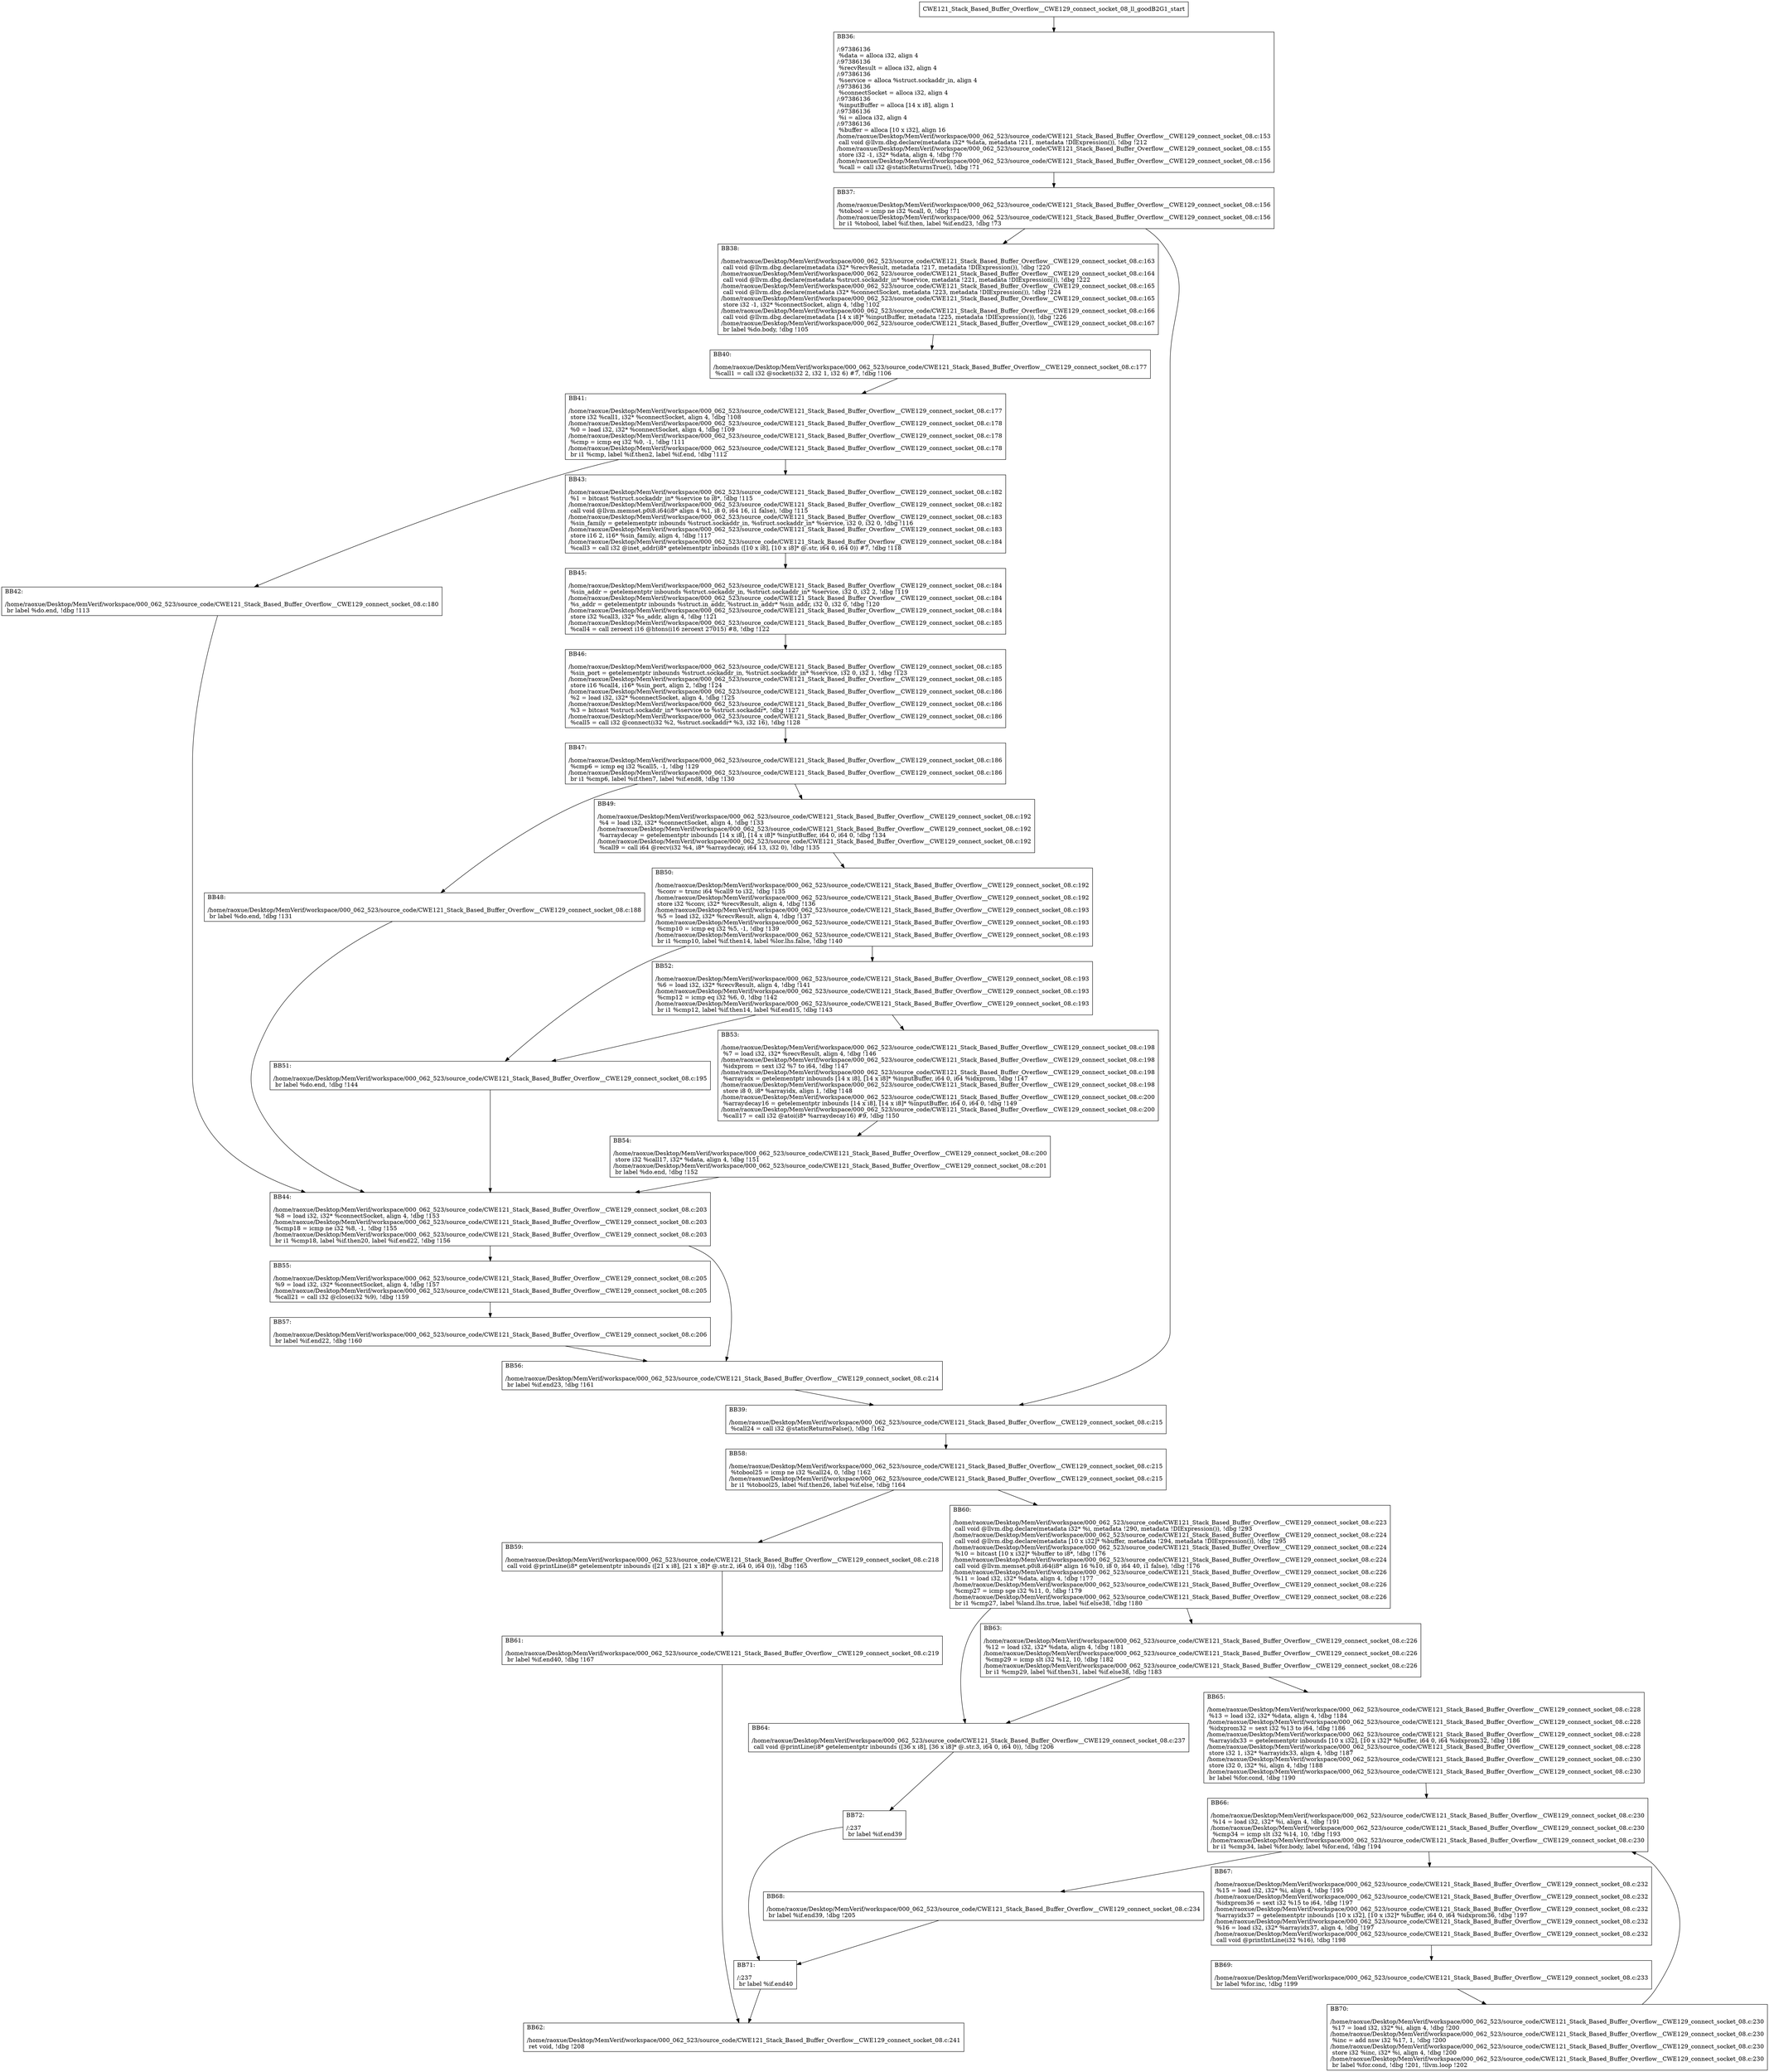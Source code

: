 digraph "CFG for'CWE121_Stack_Based_Buffer_Overflow__CWE129_connect_socket_08_ll_goodB2G1' function" {
	BBCWE121_Stack_Based_Buffer_Overflow__CWE129_connect_socket_08_ll_goodB2G1_start[shape=record,label="{CWE121_Stack_Based_Buffer_Overflow__CWE129_connect_socket_08_ll_goodB2G1_start}"];
	BBCWE121_Stack_Based_Buffer_Overflow__CWE129_connect_socket_08_ll_goodB2G1_start-> CWE121_Stack_Based_Buffer_Overflow__CWE129_connect_socket_08_ll_goodB2G1BB36;
	CWE121_Stack_Based_Buffer_Overflow__CWE129_connect_socket_08_ll_goodB2G1BB36 [shape=record, label="{BB36:\l\l/:97386136\l
  %data = alloca i32, align 4\l
/:97386136\l
  %recvResult = alloca i32, align 4\l
/:97386136\l
  %service = alloca %struct.sockaddr_in, align 4\l
/:97386136\l
  %connectSocket = alloca i32, align 4\l
/:97386136\l
  %inputBuffer = alloca [14 x i8], align 1\l
/:97386136\l
  %i = alloca i32, align 4\l
/:97386136\l
  %buffer = alloca [10 x i32], align 16\l
/home/raoxue/Desktop/MemVerif/workspace/000_062_523/source_code/CWE121_Stack_Based_Buffer_Overflow__CWE129_connect_socket_08.c:153\l
  call void @llvm.dbg.declare(metadata i32* %data, metadata !211, metadata !DIExpression()), !dbg !212\l
/home/raoxue/Desktop/MemVerif/workspace/000_062_523/source_code/CWE121_Stack_Based_Buffer_Overflow__CWE129_connect_socket_08.c:155\l
  store i32 -1, i32* %data, align 4, !dbg !70\l
/home/raoxue/Desktop/MemVerif/workspace/000_062_523/source_code/CWE121_Stack_Based_Buffer_Overflow__CWE129_connect_socket_08.c:156\l
  %call = call i32 @staticReturnsTrue(), !dbg !71\l
}"];
	CWE121_Stack_Based_Buffer_Overflow__CWE129_connect_socket_08_ll_goodB2G1BB36-> CWE121_Stack_Based_Buffer_Overflow__CWE129_connect_socket_08_ll_goodB2G1BB37;
	CWE121_Stack_Based_Buffer_Overflow__CWE129_connect_socket_08_ll_goodB2G1BB37 [shape=record, label="{BB37:\l\l/home/raoxue/Desktop/MemVerif/workspace/000_062_523/source_code/CWE121_Stack_Based_Buffer_Overflow__CWE129_connect_socket_08.c:156\l
  %tobool = icmp ne i32 %call, 0, !dbg !71\l
/home/raoxue/Desktop/MemVerif/workspace/000_062_523/source_code/CWE121_Stack_Based_Buffer_Overflow__CWE129_connect_socket_08.c:156\l
  br i1 %tobool, label %if.then, label %if.end23, !dbg !73\l
}"];
	CWE121_Stack_Based_Buffer_Overflow__CWE129_connect_socket_08_ll_goodB2G1BB37-> CWE121_Stack_Based_Buffer_Overflow__CWE129_connect_socket_08_ll_goodB2G1BB38;
	CWE121_Stack_Based_Buffer_Overflow__CWE129_connect_socket_08_ll_goodB2G1BB37-> CWE121_Stack_Based_Buffer_Overflow__CWE129_connect_socket_08_ll_goodB2G1BB39;
	CWE121_Stack_Based_Buffer_Overflow__CWE129_connect_socket_08_ll_goodB2G1BB38 [shape=record, label="{BB38:\l\l/home/raoxue/Desktop/MemVerif/workspace/000_062_523/source_code/CWE121_Stack_Based_Buffer_Overflow__CWE129_connect_socket_08.c:163\l
  call void @llvm.dbg.declare(metadata i32* %recvResult, metadata !217, metadata !DIExpression()), !dbg !220\l
/home/raoxue/Desktop/MemVerif/workspace/000_062_523/source_code/CWE121_Stack_Based_Buffer_Overflow__CWE129_connect_socket_08.c:164\l
  call void @llvm.dbg.declare(metadata %struct.sockaddr_in* %service, metadata !221, metadata !DIExpression()), !dbg !222\l
/home/raoxue/Desktop/MemVerif/workspace/000_062_523/source_code/CWE121_Stack_Based_Buffer_Overflow__CWE129_connect_socket_08.c:165\l
  call void @llvm.dbg.declare(metadata i32* %connectSocket, metadata !223, metadata !DIExpression()), !dbg !224\l
/home/raoxue/Desktop/MemVerif/workspace/000_062_523/source_code/CWE121_Stack_Based_Buffer_Overflow__CWE129_connect_socket_08.c:165\l
  store i32 -1, i32* %connectSocket, align 4, !dbg !102\l
/home/raoxue/Desktop/MemVerif/workspace/000_062_523/source_code/CWE121_Stack_Based_Buffer_Overflow__CWE129_connect_socket_08.c:166\l
  call void @llvm.dbg.declare(metadata [14 x i8]* %inputBuffer, metadata !225, metadata !DIExpression()), !dbg !226\l
/home/raoxue/Desktop/MemVerif/workspace/000_062_523/source_code/CWE121_Stack_Based_Buffer_Overflow__CWE129_connect_socket_08.c:167\l
  br label %do.body, !dbg !105\l
}"];
	CWE121_Stack_Based_Buffer_Overflow__CWE129_connect_socket_08_ll_goodB2G1BB38-> CWE121_Stack_Based_Buffer_Overflow__CWE129_connect_socket_08_ll_goodB2G1BB40;
	CWE121_Stack_Based_Buffer_Overflow__CWE129_connect_socket_08_ll_goodB2G1BB40 [shape=record, label="{BB40:\l\l/home/raoxue/Desktop/MemVerif/workspace/000_062_523/source_code/CWE121_Stack_Based_Buffer_Overflow__CWE129_connect_socket_08.c:177\l
  %call1 = call i32 @socket(i32 2, i32 1, i32 6) #7, !dbg !106\l
}"];
	CWE121_Stack_Based_Buffer_Overflow__CWE129_connect_socket_08_ll_goodB2G1BB40-> CWE121_Stack_Based_Buffer_Overflow__CWE129_connect_socket_08_ll_goodB2G1BB41;
	CWE121_Stack_Based_Buffer_Overflow__CWE129_connect_socket_08_ll_goodB2G1BB41 [shape=record, label="{BB41:\l\l/home/raoxue/Desktop/MemVerif/workspace/000_062_523/source_code/CWE121_Stack_Based_Buffer_Overflow__CWE129_connect_socket_08.c:177\l
  store i32 %call1, i32* %connectSocket, align 4, !dbg !108\l
/home/raoxue/Desktop/MemVerif/workspace/000_062_523/source_code/CWE121_Stack_Based_Buffer_Overflow__CWE129_connect_socket_08.c:178\l
  %0 = load i32, i32* %connectSocket, align 4, !dbg !109\l
/home/raoxue/Desktop/MemVerif/workspace/000_062_523/source_code/CWE121_Stack_Based_Buffer_Overflow__CWE129_connect_socket_08.c:178\l
  %cmp = icmp eq i32 %0, -1, !dbg !111\l
/home/raoxue/Desktop/MemVerif/workspace/000_062_523/source_code/CWE121_Stack_Based_Buffer_Overflow__CWE129_connect_socket_08.c:178\l
  br i1 %cmp, label %if.then2, label %if.end, !dbg !112\l
}"];
	CWE121_Stack_Based_Buffer_Overflow__CWE129_connect_socket_08_ll_goodB2G1BB41-> CWE121_Stack_Based_Buffer_Overflow__CWE129_connect_socket_08_ll_goodB2G1BB42;
	CWE121_Stack_Based_Buffer_Overflow__CWE129_connect_socket_08_ll_goodB2G1BB41-> CWE121_Stack_Based_Buffer_Overflow__CWE129_connect_socket_08_ll_goodB2G1BB43;
	CWE121_Stack_Based_Buffer_Overflow__CWE129_connect_socket_08_ll_goodB2G1BB42 [shape=record, label="{BB42:\l\l/home/raoxue/Desktop/MemVerif/workspace/000_062_523/source_code/CWE121_Stack_Based_Buffer_Overflow__CWE129_connect_socket_08.c:180\l
  br label %do.end, !dbg !113\l
}"];
	CWE121_Stack_Based_Buffer_Overflow__CWE129_connect_socket_08_ll_goodB2G1BB42-> CWE121_Stack_Based_Buffer_Overflow__CWE129_connect_socket_08_ll_goodB2G1BB44;
	CWE121_Stack_Based_Buffer_Overflow__CWE129_connect_socket_08_ll_goodB2G1BB43 [shape=record, label="{BB43:\l\l/home/raoxue/Desktop/MemVerif/workspace/000_062_523/source_code/CWE121_Stack_Based_Buffer_Overflow__CWE129_connect_socket_08.c:182\l
  %1 = bitcast %struct.sockaddr_in* %service to i8*, !dbg !115\l
/home/raoxue/Desktop/MemVerif/workspace/000_062_523/source_code/CWE121_Stack_Based_Buffer_Overflow__CWE129_connect_socket_08.c:182\l
  call void @llvm.memset.p0i8.i64(i8* align 4 %1, i8 0, i64 16, i1 false), !dbg !115\l
/home/raoxue/Desktop/MemVerif/workspace/000_062_523/source_code/CWE121_Stack_Based_Buffer_Overflow__CWE129_connect_socket_08.c:183\l
  %sin_family = getelementptr inbounds %struct.sockaddr_in, %struct.sockaddr_in* %service, i32 0, i32 0, !dbg !116\l
/home/raoxue/Desktop/MemVerif/workspace/000_062_523/source_code/CWE121_Stack_Based_Buffer_Overflow__CWE129_connect_socket_08.c:183\l
  store i16 2, i16* %sin_family, align 4, !dbg !117\l
/home/raoxue/Desktop/MemVerif/workspace/000_062_523/source_code/CWE121_Stack_Based_Buffer_Overflow__CWE129_connect_socket_08.c:184\l
  %call3 = call i32 @inet_addr(i8* getelementptr inbounds ([10 x i8], [10 x i8]* @.str, i64 0, i64 0)) #7, !dbg !118\l
}"];
	CWE121_Stack_Based_Buffer_Overflow__CWE129_connect_socket_08_ll_goodB2G1BB43-> CWE121_Stack_Based_Buffer_Overflow__CWE129_connect_socket_08_ll_goodB2G1BB45;
	CWE121_Stack_Based_Buffer_Overflow__CWE129_connect_socket_08_ll_goodB2G1BB45 [shape=record, label="{BB45:\l\l/home/raoxue/Desktop/MemVerif/workspace/000_062_523/source_code/CWE121_Stack_Based_Buffer_Overflow__CWE129_connect_socket_08.c:184\l
  %sin_addr = getelementptr inbounds %struct.sockaddr_in, %struct.sockaddr_in* %service, i32 0, i32 2, !dbg !119\l
/home/raoxue/Desktop/MemVerif/workspace/000_062_523/source_code/CWE121_Stack_Based_Buffer_Overflow__CWE129_connect_socket_08.c:184\l
  %s_addr = getelementptr inbounds %struct.in_addr, %struct.in_addr* %sin_addr, i32 0, i32 0, !dbg !120\l
/home/raoxue/Desktop/MemVerif/workspace/000_062_523/source_code/CWE121_Stack_Based_Buffer_Overflow__CWE129_connect_socket_08.c:184\l
  store i32 %call3, i32* %s_addr, align 4, !dbg !121\l
/home/raoxue/Desktop/MemVerif/workspace/000_062_523/source_code/CWE121_Stack_Based_Buffer_Overflow__CWE129_connect_socket_08.c:185\l
  %call4 = call zeroext i16 @htons(i16 zeroext 27015) #8, !dbg !122\l
}"];
	CWE121_Stack_Based_Buffer_Overflow__CWE129_connect_socket_08_ll_goodB2G1BB45-> CWE121_Stack_Based_Buffer_Overflow__CWE129_connect_socket_08_ll_goodB2G1BB46;
	CWE121_Stack_Based_Buffer_Overflow__CWE129_connect_socket_08_ll_goodB2G1BB46 [shape=record, label="{BB46:\l\l/home/raoxue/Desktop/MemVerif/workspace/000_062_523/source_code/CWE121_Stack_Based_Buffer_Overflow__CWE129_connect_socket_08.c:185\l
  %sin_port = getelementptr inbounds %struct.sockaddr_in, %struct.sockaddr_in* %service, i32 0, i32 1, !dbg !123\l
/home/raoxue/Desktop/MemVerif/workspace/000_062_523/source_code/CWE121_Stack_Based_Buffer_Overflow__CWE129_connect_socket_08.c:185\l
  store i16 %call4, i16* %sin_port, align 2, !dbg !124\l
/home/raoxue/Desktop/MemVerif/workspace/000_062_523/source_code/CWE121_Stack_Based_Buffer_Overflow__CWE129_connect_socket_08.c:186\l
  %2 = load i32, i32* %connectSocket, align 4, !dbg !125\l
/home/raoxue/Desktop/MemVerif/workspace/000_062_523/source_code/CWE121_Stack_Based_Buffer_Overflow__CWE129_connect_socket_08.c:186\l
  %3 = bitcast %struct.sockaddr_in* %service to %struct.sockaddr*, !dbg !127\l
/home/raoxue/Desktop/MemVerif/workspace/000_062_523/source_code/CWE121_Stack_Based_Buffer_Overflow__CWE129_connect_socket_08.c:186\l
  %call5 = call i32 @connect(i32 %2, %struct.sockaddr* %3, i32 16), !dbg !128\l
}"];
	CWE121_Stack_Based_Buffer_Overflow__CWE129_connect_socket_08_ll_goodB2G1BB46-> CWE121_Stack_Based_Buffer_Overflow__CWE129_connect_socket_08_ll_goodB2G1BB47;
	CWE121_Stack_Based_Buffer_Overflow__CWE129_connect_socket_08_ll_goodB2G1BB47 [shape=record, label="{BB47:\l\l/home/raoxue/Desktop/MemVerif/workspace/000_062_523/source_code/CWE121_Stack_Based_Buffer_Overflow__CWE129_connect_socket_08.c:186\l
  %cmp6 = icmp eq i32 %call5, -1, !dbg !129\l
/home/raoxue/Desktop/MemVerif/workspace/000_062_523/source_code/CWE121_Stack_Based_Buffer_Overflow__CWE129_connect_socket_08.c:186\l
  br i1 %cmp6, label %if.then7, label %if.end8, !dbg !130\l
}"];
	CWE121_Stack_Based_Buffer_Overflow__CWE129_connect_socket_08_ll_goodB2G1BB47-> CWE121_Stack_Based_Buffer_Overflow__CWE129_connect_socket_08_ll_goodB2G1BB48;
	CWE121_Stack_Based_Buffer_Overflow__CWE129_connect_socket_08_ll_goodB2G1BB47-> CWE121_Stack_Based_Buffer_Overflow__CWE129_connect_socket_08_ll_goodB2G1BB49;
	CWE121_Stack_Based_Buffer_Overflow__CWE129_connect_socket_08_ll_goodB2G1BB48 [shape=record, label="{BB48:\l\l/home/raoxue/Desktop/MemVerif/workspace/000_062_523/source_code/CWE121_Stack_Based_Buffer_Overflow__CWE129_connect_socket_08.c:188\l
  br label %do.end, !dbg !131\l
}"];
	CWE121_Stack_Based_Buffer_Overflow__CWE129_connect_socket_08_ll_goodB2G1BB48-> CWE121_Stack_Based_Buffer_Overflow__CWE129_connect_socket_08_ll_goodB2G1BB44;
	CWE121_Stack_Based_Buffer_Overflow__CWE129_connect_socket_08_ll_goodB2G1BB49 [shape=record, label="{BB49:\l\l/home/raoxue/Desktop/MemVerif/workspace/000_062_523/source_code/CWE121_Stack_Based_Buffer_Overflow__CWE129_connect_socket_08.c:192\l
  %4 = load i32, i32* %connectSocket, align 4, !dbg !133\l
/home/raoxue/Desktop/MemVerif/workspace/000_062_523/source_code/CWE121_Stack_Based_Buffer_Overflow__CWE129_connect_socket_08.c:192\l
  %arraydecay = getelementptr inbounds [14 x i8], [14 x i8]* %inputBuffer, i64 0, i64 0, !dbg !134\l
/home/raoxue/Desktop/MemVerif/workspace/000_062_523/source_code/CWE121_Stack_Based_Buffer_Overflow__CWE129_connect_socket_08.c:192\l
  %call9 = call i64 @recv(i32 %4, i8* %arraydecay, i64 13, i32 0), !dbg !135\l
}"];
	CWE121_Stack_Based_Buffer_Overflow__CWE129_connect_socket_08_ll_goodB2G1BB49-> CWE121_Stack_Based_Buffer_Overflow__CWE129_connect_socket_08_ll_goodB2G1BB50;
	CWE121_Stack_Based_Buffer_Overflow__CWE129_connect_socket_08_ll_goodB2G1BB50 [shape=record, label="{BB50:\l\l/home/raoxue/Desktop/MemVerif/workspace/000_062_523/source_code/CWE121_Stack_Based_Buffer_Overflow__CWE129_connect_socket_08.c:192\l
  %conv = trunc i64 %call9 to i32, !dbg !135\l
/home/raoxue/Desktop/MemVerif/workspace/000_062_523/source_code/CWE121_Stack_Based_Buffer_Overflow__CWE129_connect_socket_08.c:192\l
  store i32 %conv, i32* %recvResult, align 4, !dbg !136\l
/home/raoxue/Desktop/MemVerif/workspace/000_062_523/source_code/CWE121_Stack_Based_Buffer_Overflow__CWE129_connect_socket_08.c:193\l
  %5 = load i32, i32* %recvResult, align 4, !dbg !137\l
/home/raoxue/Desktop/MemVerif/workspace/000_062_523/source_code/CWE121_Stack_Based_Buffer_Overflow__CWE129_connect_socket_08.c:193\l
  %cmp10 = icmp eq i32 %5, -1, !dbg !139\l
/home/raoxue/Desktop/MemVerif/workspace/000_062_523/source_code/CWE121_Stack_Based_Buffer_Overflow__CWE129_connect_socket_08.c:193\l
  br i1 %cmp10, label %if.then14, label %lor.lhs.false, !dbg !140\l
}"];
	CWE121_Stack_Based_Buffer_Overflow__CWE129_connect_socket_08_ll_goodB2G1BB50-> CWE121_Stack_Based_Buffer_Overflow__CWE129_connect_socket_08_ll_goodB2G1BB51;
	CWE121_Stack_Based_Buffer_Overflow__CWE129_connect_socket_08_ll_goodB2G1BB50-> CWE121_Stack_Based_Buffer_Overflow__CWE129_connect_socket_08_ll_goodB2G1BB52;
	CWE121_Stack_Based_Buffer_Overflow__CWE129_connect_socket_08_ll_goodB2G1BB52 [shape=record, label="{BB52:\l\l/home/raoxue/Desktop/MemVerif/workspace/000_062_523/source_code/CWE121_Stack_Based_Buffer_Overflow__CWE129_connect_socket_08.c:193\l
  %6 = load i32, i32* %recvResult, align 4, !dbg !141\l
/home/raoxue/Desktop/MemVerif/workspace/000_062_523/source_code/CWE121_Stack_Based_Buffer_Overflow__CWE129_connect_socket_08.c:193\l
  %cmp12 = icmp eq i32 %6, 0, !dbg !142\l
/home/raoxue/Desktop/MemVerif/workspace/000_062_523/source_code/CWE121_Stack_Based_Buffer_Overflow__CWE129_connect_socket_08.c:193\l
  br i1 %cmp12, label %if.then14, label %if.end15, !dbg !143\l
}"];
	CWE121_Stack_Based_Buffer_Overflow__CWE129_connect_socket_08_ll_goodB2G1BB52-> CWE121_Stack_Based_Buffer_Overflow__CWE129_connect_socket_08_ll_goodB2G1BB51;
	CWE121_Stack_Based_Buffer_Overflow__CWE129_connect_socket_08_ll_goodB2G1BB52-> CWE121_Stack_Based_Buffer_Overflow__CWE129_connect_socket_08_ll_goodB2G1BB53;
	CWE121_Stack_Based_Buffer_Overflow__CWE129_connect_socket_08_ll_goodB2G1BB51 [shape=record, label="{BB51:\l\l/home/raoxue/Desktop/MemVerif/workspace/000_062_523/source_code/CWE121_Stack_Based_Buffer_Overflow__CWE129_connect_socket_08.c:195\l
  br label %do.end, !dbg !144\l
}"];
	CWE121_Stack_Based_Buffer_Overflow__CWE129_connect_socket_08_ll_goodB2G1BB51-> CWE121_Stack_Based_Buffer_Overflow__CWE129_connect_socket_08_ll_goodB2G1BB44;
	CWE121_Stack_Based_Buffer_Overflow__CWE129_connect_socket_08_ll_goodB2G1BB53 [shape=record, label="{BB53:\l\l/home/raoxue/Desktop/MemVerif/workspace/000_062_523/source_code/CWE121_Stack_Based_Buffer_Overflow__CWE129_connect_socket_08.c:198\l
  %7 = load i32, i32* %recvResult, align 4, !dbg !146\l
/home/raoxue/Desktop/MemVerif/workspace/000_062_523/source_code/CWE121_Stack_Based_Buffer_Overflow__CWE129_connect_socket_08.c:198\l
  %idxprom = sext i32 %7 to i64, !dbg !147\l
/home/raoxue/Desktop/MemVerif/workspace/000_062_523/source_code/CWE121_Stack_Based_Buffer_Overflow__CWE129_connect_socket_08.c:198\l
  %arrayidx = getelementptr inbounds [14 x i8], [14 x i8]* %inputBuffer, i64 0, i64 %idxprom, !dbg !147\l
/home/raoxue/Desktop/MemVerif/workspace/000_062_523/source_code/CWE121_Stack_Based_Buffer_Overflow__CWE129_connect_socket_08.c:198\l
  store i8 0, i8* %arrayidx, align 1, !dbg !148\l
/home/raoxue/Desktop/MemVerif/workspace/000_062_523/source_code/CWE121_Stack_Based_Buffer_Overflow__CWE129_connect_socket_08.c:200\l
  %arraydecay16 = getelementptr inbounds [14 x i8], [14 x i8]* %inputBuffer, i64 0, i64 0, !dbg !149\l
/home/raoxue/Desktop/MemVerif/workspace/000_062_523/source_code/CWE121_Stack_Based_Buffer_Overflow__CWE129_connect_socket_08.c:200\l
  %call17 = call i32 @atoi(i8* %arraydecay16) #9, !dbg !150\l
}"];
	CWE121_Stack_Based_Buffer_Overflow__CWE129_connect_socket_08_ll_goodB2G1BB53-> CWE121_Stack_Based_Buffer_Overflow__CWE129_connect_socket_08_ll_goodB2G1BB54;
	CWE121_Stack_Based_Buffer_Overflow__CWE129_connect_socket_08_ll_goodB2G1BB54 [shape=record, label="{BB54:\l\l/home/raoxue/Desktop/MemVerif/workspace/000_062_523/source_code/CWE121_Stack_Based_Buffer_Overflow__CWE129_connect_socket_08.c:200\l
  store i32 %call17, i32* %data, align 4, !dbg !151\l
/home/raoxue/Desktop/MemVerif/workspace/000_062_523/source_code/CWE121_Stack_Based_Buffer_Overflow__CWE129_connect_socket_08.c:201\l
  br label %do.end, !dbg !152\l
}"];
	CWE121_Stack_Based_Buffer_Overflow__CWE129_connect_socket_08_ll_goodB2G1BB54-> CWE121_Stack_Based_Buffer_Overflow__CWE129_connect_socket_08_ll_goodB2G1BB44;
	CWE121_Stack_Based_Buffer_Overflow__CWE129_connect_socket_08_ll_goodB2G1BB44 [shape=record, label="{BB44:\l\l/home/raoxue/Desktop/MemVerif/workspace/000_062_523/source_code/CWE121_Stack_Based_Buffer_Overflow__CWE129_connect_socket_08.c:203\l
  %8 = load i32, i32* %connectSocket, align 4, !dbg !153\l
/home/raoxue/Desktop/MemVerif/workspace/000_062_523/source_code/CWE121_Stack_Based_Buffer_Overflow__CWE129_connect_socket_08.c:203\l
  %cmp18 = icmp ne i32 %8, -1, !dbg !155\l
/home/raoxue/Desktop/MemVerif/workspace/000_062_523/source_code/CWE121_Stack_Based_Buffer_Overflow__CWE129_connect_socket_08.c:203\l
  br i1 %cmp18, label %if.then20, label %if.end22, !dbg !156\l
}"];
	CWE121_Stack_Based_Buffer_Overflow__CWE129_connect_socket_08_ll_goodB2G1BB44-> CWE121_Stack_Based_Buffer_Overflow__CWE129_connect_socket_08_ll_goodB2G1BB55;
	CWE121_Stack_Based_Buffer_Overflow__CWE129_connect_socket_08_ll_goodB2G1BB44-> CWE121_Stack_Based_Buffer_Overflow__CWE129_connect_socket_08_ll_goodB2G1BB56;
	CWE121_Stack_Based_Buffer_Overflow__CWE129_connect_socket_08_ll_goodB2G1BB55 [shape=record, label="{BB55:\l\l/home/raoxue/Desktop/MemVerif/workspace/000_062_523/source_code/CWE121_Stack_Based_Buffer_Overflow__CWE129_connect_socket_08.c:205\l
  %9 = load i32, i32* %connectSocket, align 4, !dbg !157\l
/home/raoxue/Desktop/MemVerif/workspace/000_062_523/source_code/CWE121_Stack_Based_Buffer_Overflow__CWE129_connect_socket_08.c:205\l
  %call21 = call i32 @close(i32 %9), !dbg !159\l
}"];
	CWE121_Stack_Based_Buffer_Overflow__CWE129_connect_socket_08_ll_goodB2G1BB55-> CWE121_Stack_Based_Buffer_Overflow__CWE129_connect_socket_08_ll_goodB2G1BB57;
	CWE121_Stack_Based_Buffer_Overflow__CWE129_connect_socket_08_ll_goodB2G1BB57 [shape=record, label="{BB57:\l\l/home/raoxue/Desktop/MemVerif/workspace/000_062_523/source_code/CWE121_Stack_Based_Buffer_Overflow__CWE129_connect_socket_08.c:206\l
  br label %if.end22, !dbg !160\l
}"];
	CWE121_Stack_Based_Buffer_Overflow__CWE129_connect_socket_08_ll_goodB2G1BB57-> CWE121_Stack_Based_Buffer_Overflow__CWE129_connect_socket_08_ll_goodB2G1BB56;
	CWE121_Stack_Based_Buffer_Overflow__CWE129_connect_socket_08_ll_goodB2G1BB56 [shape=record, label="{BB56:\l\l/home/raoxue/Desktop/MemVerif/workspace/000_062_523/source_code/CWE121_Stack_Based_Buffer_Overflow__CWE129_connect_socket_08.c:214\l
  br label %if.end23, !dbg !161\l
}"];
	CWE121_Stack_Based_Buffer_Overflow__CWE129_connect_socket_08_ll_goodB2G1BB56-> CWE121_Stack_Based_Buffer_Overflow__CWE129_connect_socket_08_ll_goodB2G1BB39;
	CWE121_Stack_Based_Buffer_Overflow__CWE129_connect_socket_08_ll_goodB2G1BB39 [shape=record, label="{BB39:\l\l/home/raoxue/Desktop/MemVerif/workspace/000_062_523/source_code/CWE121_Stack_Based_Buffer_Overflow__CWE129_connect_socket_08.c:215\l
  %call24 = call i32 @staticReturnsFalse(), !dbg !162\l
}"];
	CWE121_Stack_Based_Buffer_Overflow__CWE129_connect_socket_08_ll_goodB2G1BB39-> CWE121_Stack_Based_Buffer_Overflow__CWE129_connect_socket_08_ll_goodB2G1BB58;
	CWE121_Stack_Based_Buffer_Overflow__CWE129_connect_socket_08_ll_goodB2G1BB58 [shape=record, label="{BB58:\l\l/home/raoxue/Desktop/MemVerif/workspace/000_062_523/source_code/CWE121_Stack_Based_Buffer_Overflow__CWE129_connect_socket_08.c:215\l
  %tobool25 = icmp ne i32 %call24, 0, !dbg !162\l
/home/raoxue/Desktop/MemVerif/workspace/000_062_523/source_code/CWE121_Stack_Based_Buffer_Overflow__CWE129_connect_socket_08.c:215\l
  br i1 %tobool25, label %if.then26, label %if.else, !dbg !164\l
}"];
	CWE121_Stack_Based_Buffer_Overflow__CWE129_connect_socket_08_ll_goodB2G1BB58-> CWE121_Stack_Based_Buffer_Overflow__CWE129_connect_socket_08_ll_goodB2G1BB59;
	CWE121_Stack_Based_Buffer_Overflow__CWE129_connect_socket_08_ll_goodB2G1BB58-> CWE121_Stack_Based_Buffer_Overflow__CWE129_connect_socket_08_ll_goodB2G1BB60;
	CWE121_Stack_Based_Buffer_Overflow__CWE129_connect_socket_08_ll_goodB2G1BB59 [shape=record, label="{BB59:\l\l/home/raoxue/Desktop/MemVerif/workspace/000_062_523/source_code/CWE121_Stack_Based_Buffer_Overflow__CWE129_connect_socket_08.c:218\l
  call void @printLine(i8* getelementptr inbounds ([21 x i8], [21 x i8]* @.str.2, i64 0, i64 0)), !dbg !165\l
}"];
	CWE121_Stack_Based_Buffer_Overflow__CWE129_connect_socket_08_ll_goodB2G1BB59-> CWE121_Stack_Based_Buffer_Overflow__CWE129_connect_socket_08_ll_goodB2G1BB61;
	CWE121_Stack_Based_Buffer_Overflow__CWE129_connect_socket_08_ll_goodB2G1BB61 [shape=record, label="{BB61:\l\l/home/raoxue/Desktop/MemVerif/workspace/000_062_523/source_code/CWE121_Stack_Based_Buffer_Overflow__CWE129_connect_socket_08.c:219\l
  br label %if.end40, !dbg !167\l
}"];
	CWE121_Stack_Based_Buffer_Overflow__CWE129_connect_socket_08_ll_goodB2G1BB61-> CWE121_Stack_Based_Buffer_Overflow__CWE129_connect_socket_08_ll_goodB2G1BB62;
	CWE121_Stack_Based_Buffer_Overflow__CWE129_connect_socket_08_ll_goodB2G1BB60 [shape=record, label="{BB60:\l\l/home/raoxue/Desktop/MemVerif/workspace/000_062_523/source_code/CWE121_Stack_Based_Buffer_Overflow__CWE129_connect_socket_08.c:223\l
  call void @llvm.dbg.declare(metadata i32* %i, metadata !290, metadata !DIExpression()), !dbg !293\l
/home/raoxue/Desktop/MemVerif/workspace/000_062_523/source_code/CWE121_Stack_Based_Buffer_Overflow__CWE129_connect_socket_08.c:224\l
  call void @llvm.dbg.declare(metadata [10 x i32]* %buffer, metadata !294, metadata !DIExpression()), !dbg !295\l
/home/raoxue/Desktop/MemVerif/workspace/000_062_523/source_code/CWE121_Stack_Based_Buffer_Overflow__CWE129_connect_socket_08.c:224\l
  %10 = bitcast [10 x i32]* %buffer to i8*, !dbg !176\l
/home/raoxue/Desktop/MemVerif/workspace/000_062_523/source_code/CWE121_Stack_Based_Buffer_Overflow__CWE129_connect_socket_08.c:224\l
  call void @llvm.memset.p0i8.i64(i8* align 16 %10, i8 0, i64 40, i1 false), !dbg !176\l
/home/raoxue/Desktop/MemVerif/workspace/000_062_523/source_code/CWE121_Stack_Based_Buffer_Overflow__CWE129_connect_socket_08.c:226\l
  %11 = load i32, i32* %data, align 4, !dbg !177\l
/home/raoxue/Desktop/MemVerif/workspace/000_062_523/source_code/CWE121_Stack_Based_Buffer_Overflow__CWE129_connect_socket_08.c:226\l
  %cmp27 = icmp sge i32 %11, 0, !dbg !179\l
/home/raoxue/Desktop/MemVerif/workspace/000_062_523/source_code/CWE121_Stack_Based_Buffer_Overflow__CWE129_connect_socket_08.c:226\l
  br i1 %cmp27, label %land.lhs.true, label %if.else38, !dbg !180\l
}"];
	CWE121_Stack_Based_Buffer_Overflow__CWE129_connect_socket_08_ll_goodB2G1BB60-> CWE121_Stack_Based_Buffer_Overflow__CWE129_connect_socket_08_ll_goodB2G1BB63;
	CWE121_Stack_Based_Buffer_Overflow__CWE129_connect_socket_08_ll_goodB2G1BB60-> CWE121_Stack_Based_Buffer_Overflow__CWE129_connect_socket_08_ll_goodB2G1BB64;
	CWE121_Stack_Based_Buffer_Overflow__CWE129_connect_socket_08_ll_goodB2G1BB63 [shape=record, label="{BB63:\l\l/home/raoxue/Desktop/MemVerif/workspace/000_062_523/source_code/CWE121_Stack_Based_Buffer_Overflow__CWE129_connect_socket_08.c:226\l
  %12 = load i32, i32* %data, align 4, !dbg !181\l
/home/raoxue/Desktop/MemVerif/workspace/000_062_523/source_code/CWE121_Stack_Based_Buffer_Overflow__CWE129_connect_socket_08.c:226\l
  %cmp29 = icmp slt i32 %12, 10, !dbg !182\l
/home/raoxue/Desktop/MemVerif/workspace/000_062_523/source_code/CWE121_Stack_Based_Buffer_Overflow__CWE129_connect_socket_08.c:226\l
  br i1 %cmp29, label %if.then31, label %if.else38, !dbg !183\l
}"];
	CWE121_Stack_Based_Buffer_Overflow__CWE129_connect_socket_08_ll_goodB2G1BB63-> CWE121_Stack_Based_Buffer_Overflow__CWE129_connect_socket_08_ll_goodB2G1BB65;
	CWE121_Stack_Based_Buffer_Overflow__CWE129_connect_socket_08_ll_goodB2G1BB63-> CWE121_Stack_Based_Buffer_Overflow__CWE129_connect_socket_08_ll_goodB2G1BB64;
	CWE121_Stack_Based_Buffer_Overflow__CWE129_connect_socket_08_ll_goodB2G1BB65 [shape=record, label="{BB65:\l\l/home/raoxue/Desktop/MemVerif/workspace/000_062_523/source_code/CWE121_Stack_Based_Buffer_Overflow__CWE129_connect_socket_08.c:228\l
  %13 = load i32, i32* %data, align 4, !dbg !184\l
/home/raoxue/Desktop/MemVerif/workspace/000_062_523/source_code/CWE121_Stack_Based_Buffer_Overflow__CWE129_connect_socket_08.c:228\l
  %idxprom32 = sext i32 %13 to i64, !dbg !186\l
/home/raoxue/Desktop/MemVerif/workspace/000_062_523/source_code/CWE121_Stack_Based_Buffer_Overflow__CWE129_connect_socket_08.c:228\l
  %arrayidx33 = getelementptr inbounds [10 x i32], [10 x i32]* %buffer, i64 0, i64 %idxprom32, !dbg !186\l
/home/raoxue/Desktop/MemVerif/workspace/000_062_523/source_code/CWE121_Stack_Based_Buffer_Overflow__CWE129_connect_socket_08.c:228\l
  store i32 1, i32* %arrayidx33, align 4, !dbg !187\l
/home/raoxue/Desktop/MemVerif/workspace/000_062_523/source_code/CWE121_Stack_Based_Buffer_Overflow__CWE129_connect_socket_08.c:230\l
  store i32 0, i32* %i, align 4, !dbg !188\l
/home/raoxue/Desktop/MemVerif/workspace/000_062_523/source_code/CWE121_Stack_Based_Buffer_Overflow__CWE129_connect_socket_08.c:230\l
  br label %for.cond, !dbg !190\l
}"];
	CWE121_Stack_Based_Buffer_Overflow__CWE129_connect_socket_08_ll_goodB2G1BB65-> CWE121_Stack_Based_Buffer_Overflow__CWE129_connect_socket_08_ll_goodB2G1BB66;
	CWE121_Stack_Based_Buffer_Overflow__CWE129_connect_socket_08_ll_goodB2G1BB66 [shape=record, label="{BB66:\l\l/home/raoxue/Desktop/MemVerif/workspace/000_062_523/source_code/CWE121_Stack_Based_Buffer_Overflow__CWE129_connect_socket_08.c:230\l
  %14 = load i32, i32* %i, align 4, !dbg !191\l
/home/raoxue/Desktop/MemVerif/workspace/000_062_523/source_code/CWE121_Stack_Based_Buffer_Overflow__CWE129_connect_socket_08.c:230\l
  %cmp34 = icmp slt i32 %14, 10, !dbg !193\l
/home/raoxue/Desktop/MemVerif/workspace/000_062_523/source_code/CWE121_Stack_Based_Buffer_Overflow__CWE129_connect_socket_08.c:230\l
  br i1 %cmp34, label %for.body, label %for.end, !dbg !194\l
}"];
	CWE121_Stack_Based_Buffer_Overflow__CWE129_connect_socket_08_ll_goodB2G1BB66-> CWE121_Stack_Based_Buffer_Overflow__CWE129_connect_socket_08_ll_goodB2G1BB67;
	CWE121_Stack_Based_Buffer_Overflow__CWE129_connect_socket_08_ll_goodB2G1BB66-> CWE121_Stack_Based_Buffer_Overflow__CWE129_connect_socket_08_ll_goodB2G1BB68;
	CWE121_Stack_Based_Buffer_Overflow__CWE129_connect_socket_08_ll_goodB2G1BB67 [shape=record, label="{BB67:\l\l/home/raoxue/Desktop/MemVerif/workspace/000_062_523/source_code/CWE121_Stack_Based_Buffer_Overflow__CWE129_connect_socket_08.c:232\l
  %15 = load i32, i32* %i, align 4, !dbg !195\l
/home/raoxue/Desktop/MemVerif/workspace/000_062_523/source_code/CWE121_Stack_Based_Buffer_Overflow__CWE129_connect_socket_08.c:232\l
  %idxprom36 = sext i32 %15 to i64, !dbg !197\l
/home/raoxue/Desktop/MemVerif/workspace/000_062_523/source_code/CWE121_Stack_Based_Buffer_Overflow__CWE129_connect_socket_08.c:232\l
  %arrayidx37 = getelementptr inbounds [10 x i32], [10 x i32]* %buffer, i64 0, i64 %idxprom36, !dbg !197\l
/home/raoxue/Desktop/MemVerif/workspace/000_062_523/source_code/CWE121_Stack_Based_Buffer_Overflow__CWE129_connect_socket_08.c:232\l
  %16 = load i32, i32* %arrayidx37, align 4, !dbg !197\l
/home/raoxue/Desktop/MemVerif/workspace/000_062_523/source_code/CWE121_Stack_Based_Buffer_Overflow__CWE129_connect_socket_08.c:232\l
  call void @printIntLine(i32 %16), !dbg !198\l
}"];
	CWE121_Stack_Based_Buffer_Overflow__CWE129_connect_socket_08_ll_goodB2G1BB67-> CWE121_Stack_Based_Buffer_Overflow__CWE129_connect_socket_08_ll_goodB2G1BB69;
	CWE121_Stack_Based_Buffer_Overflow__CWE129_connect_socket_08_ll_goodB2G1BB69 [shape=record, label="{BB69:\l\l/home/raoxue/Desktop/MemVerif/workspace/000_062_523/source_code/CWE121_Stack_Based_Buffer_Overflow__CWE129_connect_socket_08.c:233\l
  br label %for.inc, !dbg !199\l
}"];
	CWE121_Stack_Based_Buffer_Overflow__CWE129_connect_socket_08_ll_goodB2G1BB69-> CWE121_Stack_Based_Buffer_Overflow__CWE129_connect_socket_08_ll_goodB2G1BB70;
	CWE121_Stack_Based_Buffer_Overflow__CWE129_connect_socket_08_ll_goodB2G1BB70 [shape=record, label="{BB70:\l\l/home/raoxue/Desktop/MemVerif/workspace/000_062_523/source_code/CWE121_Stack_Based_Buffer_Overflow__CWE129_connect_socket_08.c:230\l
  %17 = load i32, i32* %i, align 4, !dbg !200\l
/home/raoxue/Desktop/MemVerif/workspace/000_062_523/source_code/CWE121_Stack_Based_Buffer_Overflow__CWE129_connect_socket_08.c:230\l
  %inc = add nsw i32 %17, 1, !dbg !200\l
/home/raoxue/Desktop/MemVerif/workspace/000_062_523/source_code/CWE121_Stack_Based_Buffer_Overflow__CWE129_connect_socket_08.c:230\l
  store i32 %inc, i32* %i, align 4, !dbg !200\l
/home/raoxue/Desktop/MemVerif/workspace/000_062_523/source_code/CWE121_Stack_Based_Buffer_Overflow__CWE129_connect_socket_08.c:230\l
  br label %for.cond, !dbg !201, !llvm.loop !202\l
}"];
	CWE121_Stack_Based_Buffer_Overflow__CWE129_connect_socket_08_ll_goodB2G1BB70-> CWE121_Stack_Based_Buffer_Overflow__CWE129_connect_socket_08_ll_goodB2G1BB66;
	CWE121_Stack_Based_Buffer_Overflow__CWE129_connect_socket_08_ll_goodB2G1BB68 [shape=record, label="{BB68:\l\l/home/raoxue/Desktop/MemVerif/workspace/000_062_523/source_code/CWE121_Stack_Based_Buffer_Overflow__CWE129_connect_socket_08.c:234\l
  br label %if.end39, !dbg !205\l
}"];
	CWE121_Stack_Based_Buffer_Overflow__CWE129_connect_socket_08_ll_goodB2G1BB68-> CWE121_Stack_Based_Buffer_Overflow__CWE129_connect_socket_08_ll_goodB2G1BB71;
	CWE121_Stack_Based_Buffer_Overflow__CWE129_connect_socket_08_ll_goodB2G1BB64 [shape=record, label="{BB64:\l\l/home/raoxue/Desktop/MemVerif/workspace/000_062_523/source_code/CWE121_Stack_Based_Buffer_Overflow__CWE129_connect_socket_08.c:237\l
  call void @printLine(i8* getelementptr inbounds ([36 x i8], [36 x i8]* @.str.3, i64 0, i64 0)), !dbg !206\l
}"];
	CWE121_Stack_Based_Buffer_Overflow__CWE129_connect_socket_08_ll_goodB2G1BB64-> CWE121_Stack_Based_Buffer_Overflow__CWE129_connect_socket_08_ll_goodB2G1BB72;
	CWE121_Stack_Based_Buffer_Overflow__CWE129_connect_socket_08_ll_goodB2G1BB72 [shape=record, label="{BB72:\l\l/:237\l
  br label %if.end39\l
}"];
	CWE121_Stack_Based_Buffer_Overflow__CWE129_connect_socket_08_ll_goodB2G1BB72-> CWE121_Stack_Based_Buffer_Overflow__CWE129_connect_socket_08_ll_goodB2G1BB71;
	CWE121_Stack_Based_Buffer_Overflow__CWE129_connect_socket_08_ll_goodB2G1BB71 [shape=record, label="{BB71:\l\l/:237\l
  br label %if.end40\l
}"];
	CWE121_Stack_Based_Buffer_Overflow__CWE129_connect_socket_08_ll_goodB2G1BB71-> CWE121_Stack_Based_Buffer_Overflow__CWE129_connect_socket_08_ll_goodB2G1BB62;
	CWE121_Stack_Based_Buffer_Overflow__CWE129_connect_socket_08_ll_goodB2G1BB62 [shape=record, label="{BB62:\l\l/home/raoxue/Desktop/MemVerif/workspace/000_062_523/source_code/CWE121_Stack_Based_Buffer_Overflow__CWE129_connect_socket_08.c:241\l
  ret void, !dbg !208\l
}"];
}
